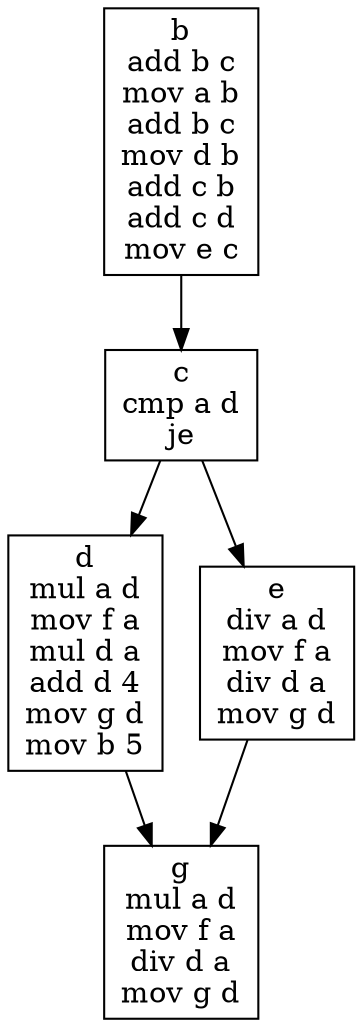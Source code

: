 digraph CFG {
b [label= "b
add b c
mov a b
add b c
mov d b
add c b
add c d
mov e c
", shape=box]
b -> c
c [label= "c
cmp a d
je
", shape=box]
c -> d
c -> e
d [label= "d
mul a d
mov f a
mul d a
add d 4
mov g d
mov b 5
", shape=box]
d -> g
e [label= "e
div a d
mov f a
div d a
mov g d
", shape=box]
e -> g
g [label= "g
mul a d
mov f a
div d a
mov g d
", shape=box]
}
